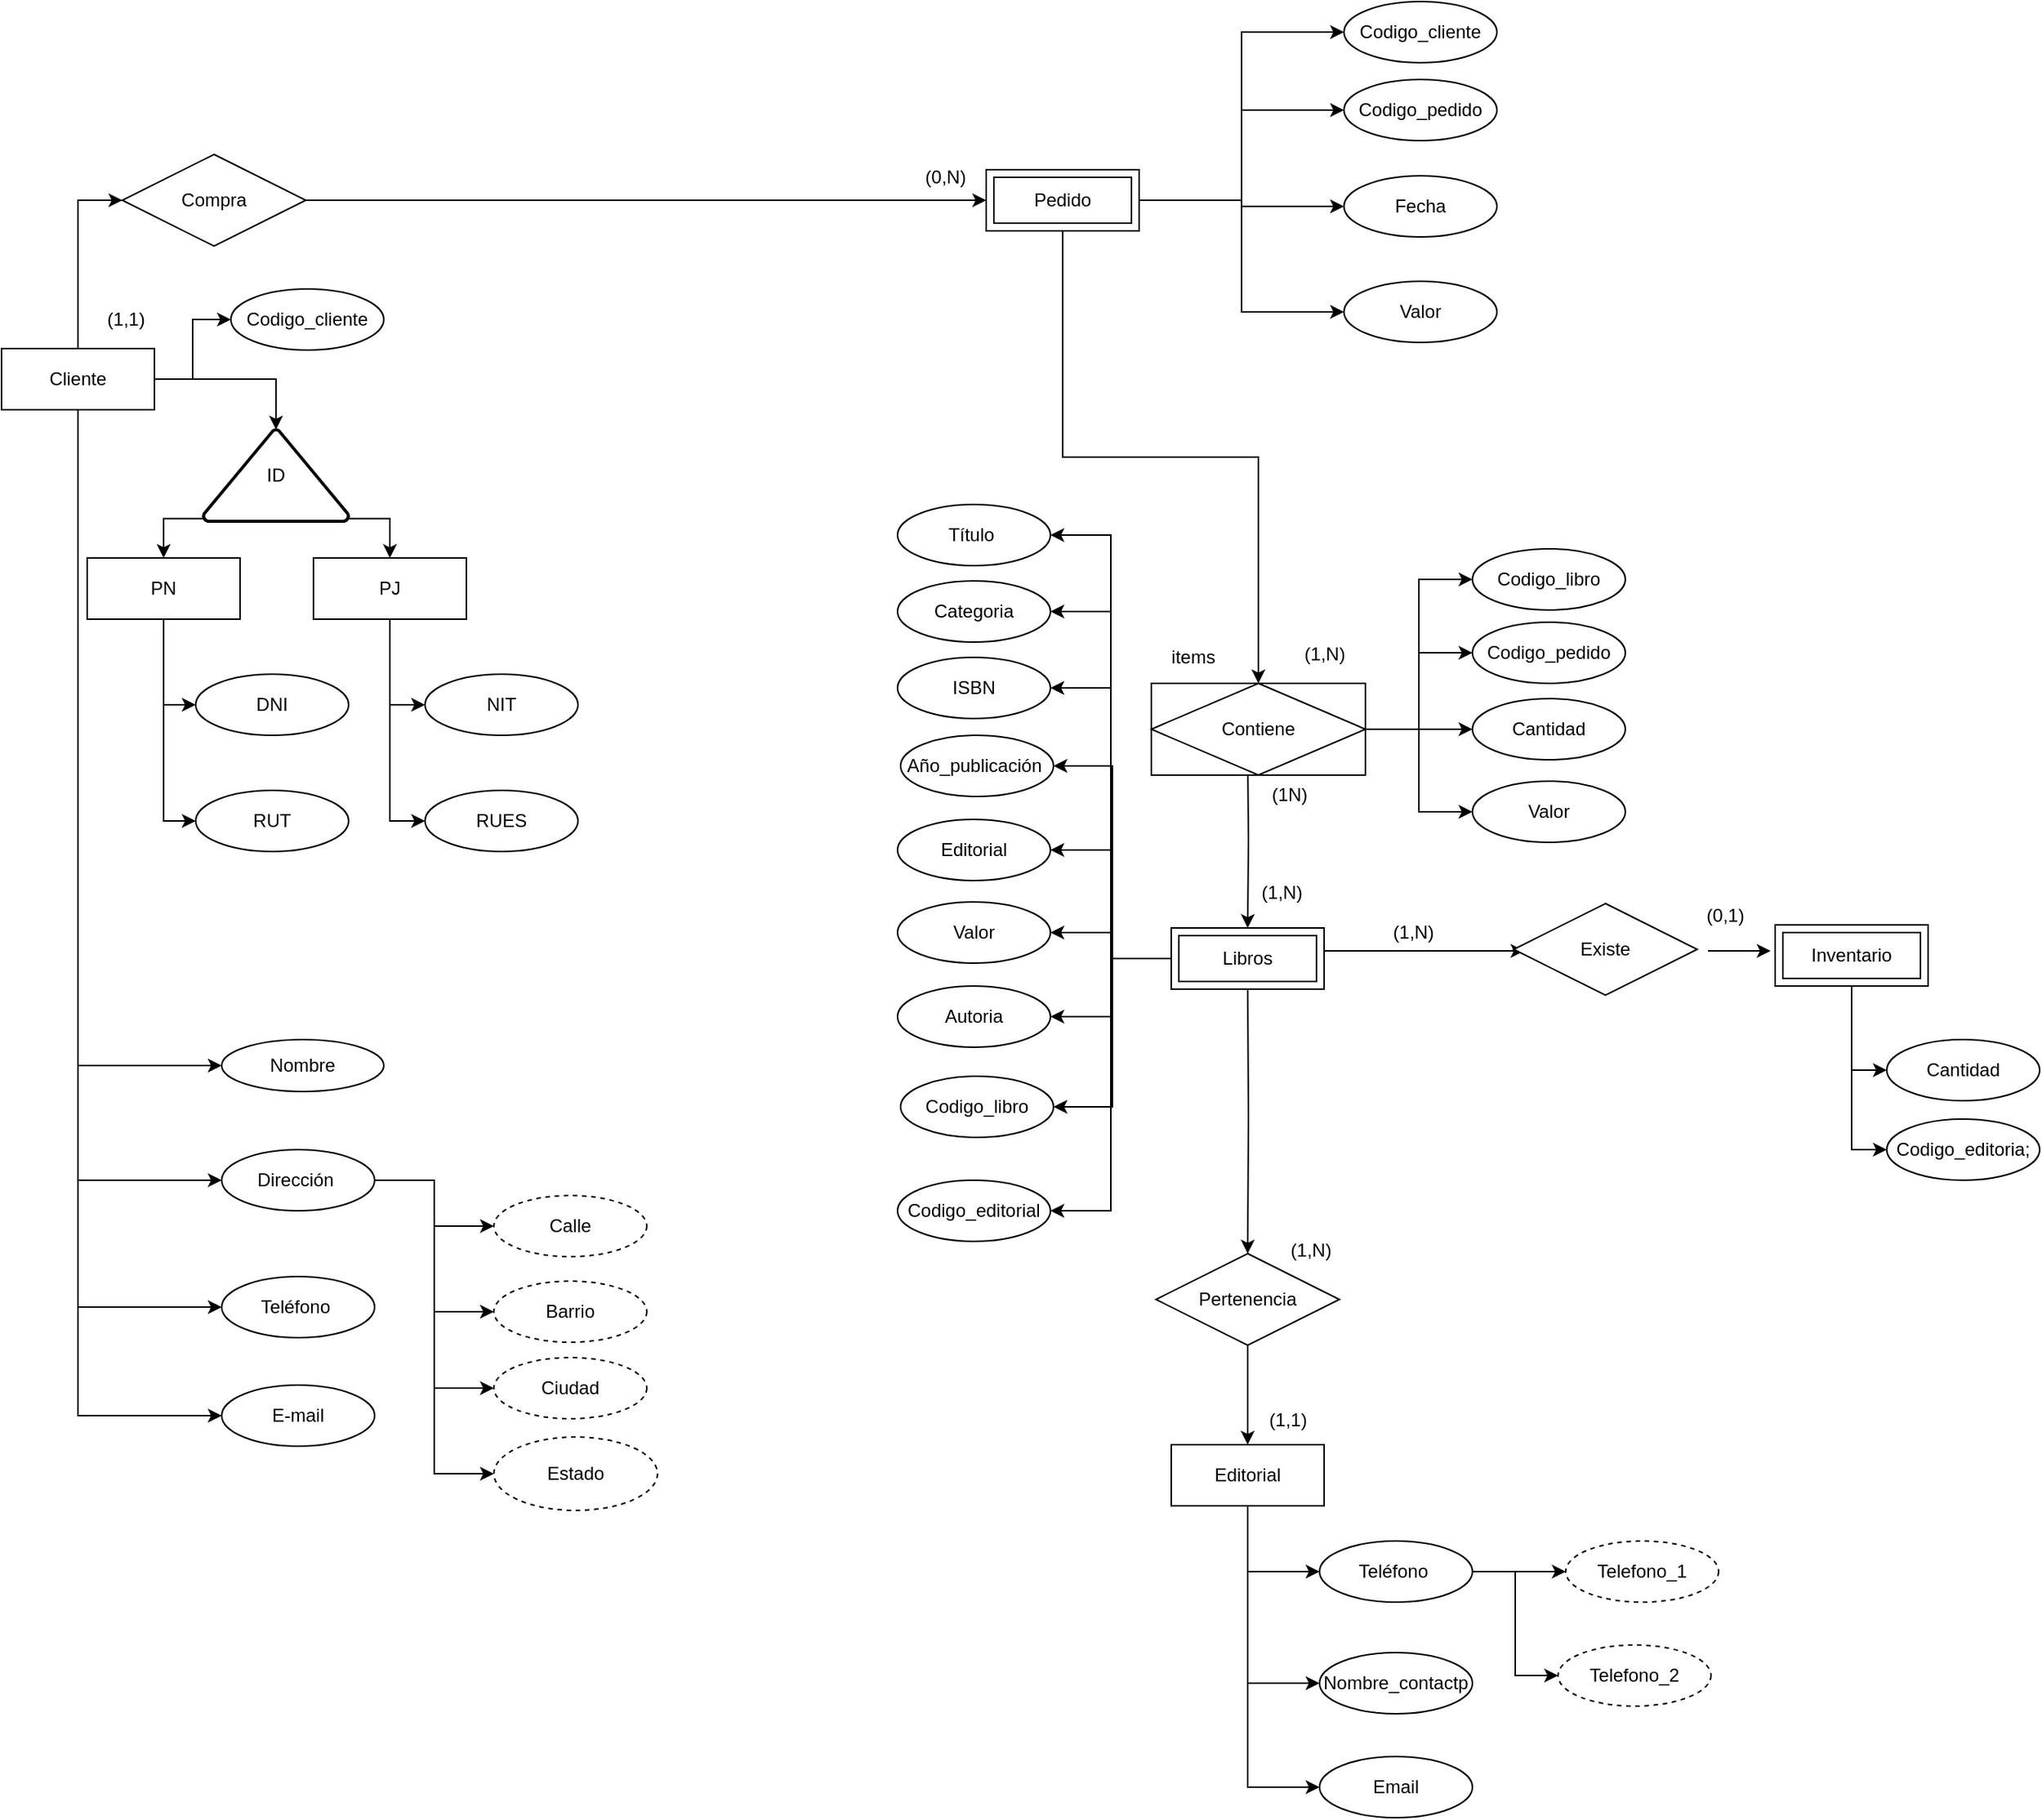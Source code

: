 <mxfile version="27.0.1">
  <diagram name="Página-1" id="LlmxERGBUwi2lxmVgmIf">
    <mxGraphModel grid="0" page="1" gridSize="10" guides="1" tooltips="1" connect="1" arrows="1" fold="1" pageScale="1" pageWidth="827" pageHeight="1169" math="0" shadow="0">
      <root>
        <mxCell id="0" />
        <mxCell id="1" parent="0" />
        <mxCell id="ffY6zmIv9h5H-EZ7Ojry-20" style="edgeStyle=orthogonalEdgeStyle;rounded=0;orthogonalLoop=1;jettySize=auto;html=1;exitX=0.5;exitY=0;exitDx=0;exitDy=0;entryX=0;entryY=0.5;entryDx=0;entryDy=0;" edge="1" parent="1" source="ffY6zmIv9h5H-EZ7Ojry-1" target="ffY6zmIv9h5H-EZ7Ojry-18">
          <mxGeometry relative="1" as="geometry" />
        </mxCell>
        <mxCell id="ffY6zmIv9h5H-EZ7Ojry-47" style="edgeStyle=orthogonalEdgeStyle;rounded=0;orthogonalLoop=1;jettySize=auto;html=1;exitX=0.5;exitY=1;exitDx=0;exitDy=0;entryX=0;entryY=0.5;entryDx=0;entryDy=0;" edge="1" parent="1" source="ffY6zmIv9h5H-EZ7Ojry-1" target="ffY6zmIv9h5H-EZ7Ojry-46">
          <mxGeometry relative="1" as="geometry" />
        </mxCell>
        <mxCell id="ffY6zmIv9h5H-EZ7Ojry-50" style="edgeStyle=orthogonalEdgeStyle;rounded=0;orthogonalLoop=1;jettySize=auto;html=1;exitX=0.5;exitY=1;exitDx=0;exitDy=0;entryX=0;entryY=0.5;entryDx=0;entryDy=0;" edge="1" parent="1" source="ffY6zmIv9h5H-EZ7Ojry-1" target="ffY6zmIv9h5H-EZ7Ojry-49">
          <mxGeometry relative="1" as="geometry" />
        </mxCell>
        <mxCell id="ffY6zmIv9h5H-EZ7Ojry-52" style="edgeStyle=orthogonalEdgeStyle;rounded=0;orthogonalLoop=1;jettySize=auto;html=1;exitX=0.5;exitY=1;exitDx=0;exitDy=0;entryX=0;entryY=0.5;entryDx=0;entryDy=0;" edge="1" parent="1" source="ffY6zmIv9h5H-EZ7Ojry-1" target="ffY6zmIv9h5H-EZ7Ojry-51">
          <mxGeometry relative="1" as="geometry" />
        </mxCell>
        <mxCell id="ffY6zmIv9h5H-EZ7Ojry-54" style="edgeStyle=orthogonalEdgeStyle;rounded=0;orthogonalLoop=1;jettySize=auto;html=1;exitX=0.5;exitY=1;exitDx=0;exitDy=0;entryX=0;entryY=0.5;entryDx=0;entryDy=0;" edge="1" parent="1" source="ffY6zmIv9h5H-EZ7Ojry-1" target="ffY6zmIv9h5H-EZ7Ojry-53">
          <mxGeometry relative="1" as="geometry" />
        </mxCell>
        <mxCell id="ffY6zmIv9h5H-EZ7Ojry-111" style="edgeStyle=orthogonalEdgeStyle;rounded=0;orthogonalLoop=1;jettySize=auto;html=1;exitX=1;exitY=0.5;exitDx=0;exitDy=0;entryX=0;entryY=0.5;entryDx=0;entryDy=0;" edge="1" parent="1" source="ffY6zmIv9h5H-EZ7Ojry-1" target="ffY6zmIv9h5H-EZ7Ojry-110">
          <mxGeometry relative="1" as="geometry" />
        </mxCell>
        <mxCell id="ffY6zmIv9h5H-EZ7Ojry-1" value="Cliente" style="whiteSpace=wrap;html=1;align=center;" vertex="1" parent="1">
          <mxGeometry x="40" y="157" width="100" height="40" as="geometry" />
        </mxCell>
        <mxCell id="ffY6zmIv9h5H-EZ7Ojry-103" style="edgeStyle=orthogonalEdgeStyle;rounded=0;orthogonalLoop=1;jettySize=auto;html=1;exitX=0.5;exitY=1;exitDx=0;exitDy=0;entryX=0;entryY=0.5;entryDx=0;entryDy=0;" edge="1" parent="1" source="ffY6zmIv9h5H-EZ7Ojry-4" target="ffY6zmIv9h5H-EZ7Ojry-84">
          <mxGeometry relative="1" as="geometry" />
        </mxCell>
        <mxCell id="ffY6zmIv9h5H-EZ7Ojry-104" style="edgeStyle=orthogonalEdgeStyle;rounded=0;orthogonalLoop=1;jettySize=auto;html=1;exitX=0.5;exitY=1;exitDx=0;exitDy=0;entryX=0;entryY=0.5;entryDx=0;entryDy=0;" edge="1" parent="1" source="ffY6zmIv9h5H-EZ7Ojry-4" target="ffY6zmIv9h5H-EZ7Ojry-99">
          <mxGeometry relative="1" as="geometry" />
        </mxCell>
        <mxCell id="ffY6zmIv9h5H-EZ7Ojry-105" style="edgeStyle=orthogonalEdgeStyle;rounded=0;orthogonalLoop=1;jettySize=auto;html=1;exitX=0.5;exitY=1;exitDx=0;exitDy=0;entryX=0;entryY=0.5;entryDx=0;entryDy=0;" edge="1" parent="1" source="ffY6zmIv9h5H-EZ7Ojry-4" target="ffY6zmIv9h5H-EZ7Ojry-100">
          <mxGeometry relative="1" as="geometry" />
        </mxCell>
        <mxCell id="ffY6zmIv9h5H-EZ7Ojry-4" value="Editorial" style="whiteSpace=wrap;html=1;align=center;" vertex="1" parent="1">
          <mxGeometry x="805" y="874" width="100" height="40" as="geometry" />
        </mxCell>
        <mxCell id="ffY6zmIv9h5H-EZ7Ojry-32" style="edgeStyle=orthogonalEdgeStyle;rounded=0;orthogonalLoop=1;jettySize=auto;html=1;exitX=0.5;exitY=1;exitDx=0;exitDy=0;entryX=0.5;entryY=0;entryDx=0;entryDy=0;" edge="1" parent="1" target="ffY6zmIv9h5H-EZ7Ojry-31">
          <mxGeometry relative="1" as="geometry">
            <mxPoint x="855" y="571" as="sourcePoint" />
          </mxGeometry>
        </mxCell>
        <mxCell id="ffY6zmIv9h5H-EZ7Ojry-38" style="edgeStyle=orthogonalEdgeStyle;rounded=0;orthogonalLoop=1;jettySize=auto;html=1;exitX=1;exitY=0.5;exitDx=0;exitDy=0;entryX=0;entryY=0.5;entryDx=0;entryDy=0;" edge="1" parent="1">
          <mxGeometry relative="1" as="geometry">
            <mxPoint x="905" y="551" as="sourcePoint" />
            <mxPoint x="1036" y="551" as="targetPoint" />
          </mxGeometry>
        </mxCell>
        <mxCell id="ffY6zmIv9h5H-EZ7Ojry-92" style="edgeStyle=orthogonalEdgeStyle;rounded=0;orthogonalLoop=1;jettySize=auto;html=1;exitX=0;exitY=0.5;exitDx=0;exitDy=0;entryX=1;entryY=0.5;entryDx=0;entryDy=0;" edge="1" parent="1" source="ffY6zmIv9h5H-EZ7Ojry-9" target="ffY6zmIv9h5H-EZ7Ojry-85">
          <mxGeometry relative="1" as="geometry" />
        </mxCell>
        <mxCell id="ffY6zmIv9h5H-EZ7Ojry-93" style="edgeStyle=orthogonalEdgeStyle;rounded=0;orthogonalLoop=1;jettySize=auto;html=1;exitX=0;exitY=0.5;exitDx=0;exitDy=0;entryX=1;entryY=0.5;entryDx=0;entryDy=0;" edge="1" parent="1" source="ffY6zmIv9h5H-EZ7Ojry-9" target="ffY6zmIv9h5H-EZ7Ojry-86">
          <mxGeometry relative="1" as="geometry" />
        </mxCell>
        <mxCell id="ffY6zmIv9h5H-EZ7Ojry-94" style="edgeStyle=orthogonalEdgeStyle;rounded=0;orthogonalLoop=1;jettySize=auto;html=1;exitX=0;exitY=0.5;exitDx=0;exitDy=0;entryX=1;entryY=0.5;entryDx=0;entryDy=0;" edge="1" parent="1" source="ffY6zmIv9h5H-EZ7Ojry-9" target="ffY6zmIv9h5H-EZ7Ojry-87">
          <mxGeometry relative="1" as="geometry" />
        </mxCell>
        <mxCell id="ffY6zmIv9h5H-EZ7Ojry-95" style="edgeStyle=orthogonalEdgeStyle;rounded=0;orthogonalLoop=1;jettySize=auto;html=1;exitX=0;exitY=0.5;exitDx=0;exitDy=0;entryX=1;entryY=0.5;entryDx=0;entryDy=0;" edge="1" parent="1" source="ffY6zmIv9h5H-EZ7Ojry-9" target="ffY6zmIv9h5H-EZ7Ojry-88">
          <mxGeometry relative="1" as="geometry" />
        </mxCell>
        <mxCell id="ffY6zmIv9h5H-EZ7Ojry-96" style="edgeStyle=orthogonalEdgeStyle;rounded=0;orthogonalLoop=1;jettySize=auto;html=1;exitX=0;exitY=0.5;exitDx=0;exitDy=0;entryX=1;entryY=0.5;entryDx=0;entryDy=0;" edge="1" parent="1" source="ffY6zmIv9h5H-EZ7Ojry-9" target="ffY6zmIv9h5H-EZ7Ojry-89">
          <mxGeometry relative="1" as="geometry" />
        </mxCell>
        <mxCell id="ffY6zmIv9h5H-EZ7Ojry-97" style="edgeStyle=orthogonalEdgeStyle;rounded=0;orthogonalLoop=1;jettySize=auto;html=1;exitX=0;exitY=0.5;exitDx=0;exitDy=0;entryX=1;entryY=0.5;entryDx=0;entryDy=0;" edge="1" parent="1" source="ffY6zmIv9h5H-EZ7Ojry-9" target="ffY6zmIv9h5H-EZ7Ojry-90">
          <mxGeometry relative="1" as="geometry" />
        </mxCell>
        <mxCell id="ffY6zmIv9h5H-EZ7Ojry-98" style="edgeStyle=orthogonalEdgeStyle;rounded=0;orthogonalLoop=1;jettySize=auto;html=1;exitX=0;exitY=0.5;exitDx=0;exitDy=0;entryX=1;entryY=0.5;entryDx=0;entryDy=0;" edge="1" parent="1" source="ffY6zmIv9h5H-EZ7Ojry-9" target="ffY6zmIv9h5H-EZ7Ojry-91">
          <mxGeometry relative="1" as="geometry" />
        </mxCell>
        <mxCell id="ffY6zmIv9h5H-EZ7Ojry-126" style="edgeStyle=orthogonalEdgeStyle;rounded=0;orthogonalLoop=1;jettySize=auto;html=1;exitX=0;exitY=0.5;exitDx=0;exitDy=0;entryX=1;entryY=0.5;entryDx=0;entryDy=0;" edge="1" parent="1" source="ffY6zmIv9h5H-EZ7Ojry-9" target="ffY6zmIv9h5H-EZ7Ojry-119">
          <mxGeometry relative="1" as="geometry" />
        </mxCell>
        <mxCell id="ffY6zmIv9h5H-EZ7Ojry-128" style="edgeStyle=orthogonalEdgeStyle;rounded=0;orthogonalLoop=1;jettySize=auto;html=1;exitX=0;exitY=0.5;exitDx=0;exitDy=0;entryX=1;entryY=0.5;entryDx=0;entryDy=0;" edge="1" parent="1" source="ffY6zmIv9h5H-EZ7Ojry-9" target="ffY6zmIv9h5H-EZ7Ojry-127">
          <mxGeometry relative="1" as="geometry" />
        </mxCell>
        <mxCell id="ffY6zmIv9h5H-EZ7Ojry-9" value="Libros" style="shape=ext;margin=3;double=1;whiteSpace=wrap;html=1;align=center;" vertex="1" parent="1">
          <mxGeometry x="805" y="536" width="100" height="40" as="geometry" />
        </mxCell>
        <mxCell id="ffY6zmIv9h5H-EZ7Ojry-82" style="edgeStyle=orthogonalEdgeStyle;rounded=0;orthogonalLoop=1;jettySize=auto;html=1;exitX=0.5;exitY=1;exitDx=0;exitDy=0;entryX=0;entryY=0.5;entryDx=0;entryDy=0;" edge="1" parent="1" source="ffY6zmIv9h5H-EZ7Ojry-11" target="ffY6zmIv9h5H-EZ7Ojry-81">
          <mxGeometry relative="1" as="geometry" />
        </mxCell>
        <mxCell id="ffY6zmIv9h5H-EZ7Ojry-113" style="edgeStyle=orthogonalEdgeStyle;rounded=0;orthogonalLoop=1;jettySize=auto;html=1;exitX=0.5;exitY=1;exitDx=0;exitDy=0;entryX=0;entryY=0.5;entryDx=0;entryDy=0;" edge="1" parent="1" source="ffY6zmIv9h5H-EZ7Ojry-11" target="ffY6zmIv9h5H-EZ7Ojry-112">
          <mxGeometry relative="1" as="geometry" />
        </mxCell>
        <mxCell id="ffY6zmIv9h5H-EZ7Ojry-11" value="Inventario" style="shape=ext;margin=3;double=1;whiteSpace=wrap;html=1;align=center;" vertex="1" parent="1">
          <mxGeometry x="1200" y="534" width="100" height="40" as="geometry" />
        </mxCell>
        <mxCell id="ffY6zmIv9h5H-EZ7Ojry-43" style="edgeStyle=orthogonalEdgeStyle;rounded=0;orthogonalLoop=1;jettySize=auto;html=1;exitX=0.5;exitY=1;exitDx=0;exitDy=0;entryX=0.5;entryY=0;entryDx=0;entryDy=0;" edge="1" parent="1" source="ffY6zmIv9h5H-EZ7Ojry-12" target="ffY6zmIv9h5H-EZ7Ojry-42">
          <mxGeometry relative="1" as="geometry" />
        </mxCell>
        <mxCell id="ffY6zmIv9h5H-EZ7Ojry-79" style="edgeStyle=orthogonalEdgeStyle;rounded=0;orthogonalLoop=1;jettySize=auto;html=1;exitX=1;exitY=0.5;exitDx=0;exitDy=0;entryX=0;entryY=0.5;entryDx=0;entryDy=0;" edge="1" parent="1" source="ffY6zmIv9h5H-EZ7Ojry-12" target="ffY6zmIv9h5H-EZ7Ojry-77">
          <mxGeometry relative="1" as="geometry" />
        </mxCell>
        <mxCell id="ffY6zmIv9h5H-EZ7Ojry-80" style="edgeStyle=orthogonalEdgeStyle;rounded=0;orthogonalLoop=1;jettySize=auto;html=1;exitX=1;exitY=0.5;exitDx=0;exitDy=0;entryX=0;entryY=0.5;entryDx=0;entryDy=0;" edge="1" parent="1" source="ffY6zmIv9h5H-EZ7Ojry-12" target="ffY6zmIv9h5H-EZ7Ojry-78">
          <mxGeometry relative="1" as="geometry" />
        </mxCell>
        <mxCell id="ffY6zmIv9h5H-EZ7Ojry-117" style="edgeStyle=orthogonalEdgeStyle;rounded=0;orthogonalLoop=1;jettySize=auto;html=1;exitX=1;exitY=0.5;exitDx=0;exitDy=0;entryX=0;entryY=0.5;entryDx=0;entryDy=0;" edge="1" parent="1" source="ffY6zmIv9h5H-EZ7Ojry-12" target="ffY6zmIv9h5H-EZ7Ojry-116">
          <mxGeometry relative="1" as="geometry" />
        </mxCell>
        <mxCell id="ffY6zmIv9h5H-EZ7Ojry-118" style="edgeStyle=orthogonalEdgeStyle;rounded=0;orthogonalLoop=1;jettySize=auto;html=1;exitX=1;exitY=0.5;exitDx=0;exitDy=0;entryX=0;entryY=0.5;entryDx=0;entryDy=0;" edge="1" parent="1" source="ffY6zmIv9h5H-EZ7Ojry-12" target="ffY6zmIv9h5H-EZ7Ojry-114">
          <mxGeometry relative="1" as="geometry" />
        </mxCell>
        <mxCell id="ffY6zmIv9h5H-EZ7Ojry-12" value="Pedido" style="shape=ext;margin=3;double=1;whiteSpace=wrap;html=1;align=center;" vertex="1" parent="1">
          <mxGeometry x="684" y="40" width="100" height="40" as="geometry" />
        </mxCell>
        <mxCell id="ffY6zmIv9h5H-EZ7Ojry-109" style="edgeStyle=orthogonalEdgeStyle;rounded=0;orthogonalLoop=1;jettySize=auto;html=1;exitX=1;exitY=0.5;exitDx=0;exitDy=0;entryX=0;entryY=0.5;entryDx=0;entryDy=0;" edge="1" parent="1" source="ffY6zmIv9h5H-EZ7Ojry-18" target="ffY6zmIv9h5H-EZ7Ojry-12">
          <mxGeometry relative="1" as="geometry" />
        </mxCell>
        <mxCell id="ffY6zmIv9h5H-EZ7Ojry-18" value="Compra" style="shape=rhombus;perimeter=rhombusPerimeter;whiteSpace=wrap;html=1;align=center;" vertex="1" parent="1">
          <mxGeometry x="119" y="30" width="120" height="60" as="geometry" />
        </mxCell>
        <mxCell id="ffY6zmIv9h5H-EZ7Ojry-23" value="(1,1)" style="text;html=1;align=center;verticalAlign=middle;resizable=0;points=[];autosize=1;strokeColor=none;fillColor=none;" vertex="1" parent="1">
          <mxGeometry x="96" y="123" width="50" height="30" as="geometry" />
        </mxCell>
        <mxCell id="ffY6zmIv9h5H-EZ7Ojry-27" style="edgeStyle=orthogonalEdgeStyle;rounded=0;orthogonalLoop=1;jettySize=auto;html=1;exitX=0.5;exitY=1;exitDx=0;exitDy=0;entryX=0.5;entryY=0;entryDx=0;entryDy=0;" edge="1" parent="1" target="ffY6zmIv9h5H-EZ7Ojry-9">
          <mxGeometry relative="1" as="geometry">
            <mxPoint x="855" y="420" as="sourcePoint" />
          </mxGeometry>
        </mxCell>
        <mxCell id="ffY6zmIv9h5H-EZ7Ojry-28" value="(1,N)" style="text;html=1;align=center;verticalAlign=middle;resizable=0;points=[];autosize=1;strokeColor=none;fillColor=none;" vertex="1" parent="1">
          <mxGeometry x="880" y="342" width="50" height="30" as="geometry" />
        </mxCell>
        <mxCell id="ffY6zmIv9h5H-EZ7Ojry-30" value="(1,N)" style="text;html=1;align=center;verticalAlign=middle;resizable=0;points=[];autosize=1;strokeColor=none;fillColor=none;" vertex="1" parent="1">
          <mxGeometry x="852" y="498" width="50" height="30" as="geometry" />
        </mxCell>
        <mxCell id="ffY6zmIv9h5H-EZ7Ojry-33" style="edgeStyle=orthogonalEdgeStyle;rounded=0;orthogonalLoop=1;jettySize=auto;html=1;exitX=0.5;exitY=1;exitDx=0;exitDy=0;entryX=0.5;entryY=0;entryDx=0;entryDy=0;" edge="1" parent="1" source="ffY6zmIv9h5H-EZ7Ojry-31" target="ffY6zmIv9h5H-EZ7Ojry-4">
          <mxGeometry relative="1" as="geometry" />
        </mxCell>
        <mxCell id="ffY6zmIv9h5H-EZ7Ojry-31" value="Pertenencia" style="shape=rhombus;perimeter=rhombusPerimeter;whiteSpace=wrap;html=1;align=center;" vertex="1" parent="1">
          <mxGeometry x="795" y="749" width="120" height="60" as="geometry" />
        </mxCell>
        <mxCell id="ffY6zmIv9h5H-EZ7Ojry-34" value="(1,N)" style="text;html=1;align=center;verticalAlign=middle;resizable=0;points=[];autosize=1;strokeColor=none;fillColor=none;" vertex="1" parent="1">
          <mxGeometry x="873" y="734" width="45" height="26" as="geometry" />
        </mxCell>
        <mxCell id="ffY6zmIv9h5H-EZ7Ojry-35" value="(1,1)" style="text;html=1;align=center;verticalAlign=middle;resizable=0;points=[];autosize=1;strokeColor=none;fillColor=none;" vertex="1" parent="1">
          <mxGeometry x="859" y="845" width="43" height="26" as="geometry" />
        </mxCell>
        <mxCell id="ffY6zmIv9h5H-EZ7Ojry-39" style="edgeStyle=orthogonalEdgeStyle;rounded=0;orthogonalLoop=1;jettySize=auto;html=1;exitX=1;exitY=0.5;exitDx=0;exitDy=0;entryX=0;entryY=0.5;entryDx=0;entryDy=0;" edge="1" parent="1">
          <mxGeometry relative="1" as="geometry">
            <mxPoint x="1156" y="551" as="sourcePoint" />
            <mxPoint x="1197" y="551" as="targetPoint" />
          </mxGeometry>
        </mxCell>
        <mxCell id="ffY6zmIv9h5H-EZ7Ojry-36" value="Existe" style="shape=rhombus;perimeter=rhombusPerimeter;whiteSpace=wrap;html=1;align=center;" vertex="1" parent="1">
          <mxGeometry x="1029" y="520" width="120" height="60" as="geometry" />
        </mxCell>
        <mxCell id="ffY6zmIv9h5H-EZ7Ojry-37" value="(1N)" style="text;html=1;align=center;verticalAlign=middle;resizable=0;points=[];autosize=1;strokeColor=none;fillColor=none;" vertex="1" parent="1">
          <mxGeometry x="861" y="436" width="41" height="26" as="geometry" />
        </mxCell>
        <mxCell id="ffY6zmIv9h5H-EZ7Ojry-40" value="(0,1)" style="text;html=1;align=center;verticalAlign=middle;resizable=0;points=[];autosize=1;strokeColor=none;fillColor=none;" vertex="1" parent="1">
          <mxGeometry x="1145" y="515" width="43" height="26" as="geometry" />
        </mxCell>
        <mxCell id="ffY6zmIv9h5H-EZ7Ojry-24" value="(0,N)" style="text;html=1;align=center;verticalAlign=middle;resizable=0;points=[];autosize=1;strokeColor=none;fillColor=none;" vertex="1" parent="1">
          <mxGeometry x="632" y="30" width="50" height="30" as="geometry" />
        </mxCell>
        <mxCell id="ffY6zmIv9h5H-EZ7Ojry-123" style="edgeStyle=orthogonalEdgeStyle;rounded=0;orthogonalLoop=1;jettySize=auto;html=1;exitX=1;exitY=0.5;exitDx=0;exitDy=0;entryX=0;entryY=0.5;entryDx=0;entryDy=0;" edge="1" parent="1" source="ffY6zmIv9h5H-EZ7Ojry-42" target="ffY6zmIv9h5H-EZ7Ojry-121">
          <mxGeometry relative="1" as="geometry" />
        </mxCell>
        <mxCell id="ffY6zmIv9h5H-EZ7Ojry-124" style="edgeStyle=orthogonalEdgeStyle;rounded=0;orthogonalLoop=1;jettySize=auto;html=1;exitX=1;exitY=0.5;exitDx=0;exitDy=0;entryX=0;entryY=0.5;entryDx=0;entryDy=0;" edge="1" parent="1" source="ffY6zmIv9h5H-EZ7Ojry-42" target="ffY6zmIv9h5H-EZ7Ojry-122">
          <mxGeometry relative="1" as="geometry" />
        </mxCell>
        <mxCell id="ffY6zmIv9h5H-EZ7Ojry-130" style="edgeStyle=orthogonalEdgeStyle;rounded=0;orthogonalLoop=1;jettySize=auto;html=1;exitX=1;exitY=0.5;exitDx=0;exitDy=0;entryX=0;entryY=0.5;entryDx=0;entryDy=0;" edge="1" parent="1" source="ffY6zmIv9h5H-EZ7Ojry-42" target="ffY6zmIv9h5H-EZ7Ojry-125">
          <mxGeometry relative="1" as="geometry" />
        </mxCell>
        <mxCell id="ffY6zmIv9h5H-EZ7Ojry-131" style="edgeStyle=orthogonalEdgeStyle;rounded=0;orthogonalLoop=1;jettySize=auto;html=1;exitX=1;exitY=0.5;exitDx=0;exitDy=0;entryX=0;entryY=0.5;entryDx=0;entryDy=0;" edge="1" parent="1" source="ffY6zmIv9h5H-EZ7Ojry-42" target="ffY6zmIv9h5H-EZ7Ojry-129">
          <mxGeometry relative="1" as="geometry" />
        </mxCell>
        <mxCell id="ffY6zmIv9h5H-EZ7Ojry-42" value="Contiene" style="shape=associativeEntity;whiteSpace=wrap;html=1;align=center;" vertex="1" parent="1">
          <mxGeometry x="792" y="376" width="140" height="60" as="geometry" />
        </mxCell>
        <mxCell id="ffY6zmIv9h5H-EZ7Ojry-44" value="items" style="text;html=1;align=center;verticalAlign=middle;resizable=0;points=[];autosize=1;strokeColor=none;fillColor=none;" vertex="1" parent="1">
          <mxGeometry x="795" y="346" width="47" height="26" as="geometry" />
        </mxCell>
        <mxCell id="ffY6zmIv9h5H-EZ7Ojry-45" value="(1,N)" style="text;html=1;align=center;verticalAlign=middle;resizable=0;points=[];autosize=1;strokeColor=none;fillColor=none;" vertex="1" parent="1">
          <mxGeometry x="940" y="526" width="45" height="26" as="geometry" />
        </mxCell>
        <mxCell id="ffY6zmIv9h5H-EZ7Ojry-46" value="Nombre" style="ellipse;whiteSpace=wrap;html=1;align=center;" vertex="1" parent="1">
          <mxGeometry x="184" y="609" width="106" height="34" as="geometry" />
        </mxCell>
        <mxCell id="ffY6zmIv9h5H-EZ7Ojry-59" style="edgeStyle=orthogonalEdgeStyle;rounded=0;orthogonalLoop=1;jettySize=auto;html=1;exitX=1;exitY=0.5;exitDx=0;exitDy=0;entryX=0;entryY=0.5;entryDx=0;entryDy=0;" edge="1" parent="1" source="ffY6zmIv9h5H-EZ7Ojry-49" target="ffY6zmIv9h5H-EZ7Ojry-56">
          <mxGeometry relative="1" as="geometry" />
        </mxCell>
        <mxCell id="ffY6zmIv9h5H-EZ7Ojry-60" style="edgeStyle=orthogonalEdgeStyle;rounded=0;orthogonalLoop=1;jettySize=auto;html=1;exitX=1;exitY=0.5;exitDx=0;exitDy=0;entryX=0;entryY=0.5;entryDx=0;entryDy=0;" edge="1" parent="1" source="ffY6zmIv9h5H-EZ7Ojry-49" target="ffY6zmIv9h5H-EZ7Ojry-55">
          <mxGeometry relative="1" as="geometry" />
        </mxCell>
        <mxCell id="ffY6zmIv9h5H-EZ7Ojry-61" style="edgeStyle=orthogonalEdgeStyle;rounded=0;orthogonalLoop=1;jettySize=auto;html=1;exitX=1;exitY=0.5;exitDx=0;exitDy=0;entryX=0;entryY=0.5;entryDx=0;entryDy=0;" edge="1" parent="1" source="ffY6zmIv9h5H-EZ7Ojry-49" target="ffY6zmIv9h5H-EZ7Ojry-57">
          <mxGeometry relative="1" as="geometry" />
        </mxCell>
        <mxCell id="ffY6zmIv9h5H-EZ7Ojry-62" style="edgeStyle=orthogonalEdgeStyle;rounded=0;orthogonalLoop=1;jettySize=auto;html=1;exitX=1;exitY=0.5;exitDx=0;exitDy=0;entryX=0;entryY=0.5;entryDx=0;entryDy=0;" edge="1" parent="1" source="ffY6zmIv9h5H-EZ7Ojry-49" target="ffY6zmIv9h5H-EZ7Ojry-58">
          <mxGeometry relative="1" as="geometry" />
        </mxCell>
        <mxCell id="ffY6zmIv9h5H-EZ7Ojry-49" value="Dirección&amp;nbsp;" style="ellipse;whiteSpace=wrap;html=1;align=center;" vertex="1" parent="1">
          <mxGeometry x="184" y="681" width="100" height="40" as="geometry" />
        </mxCell>
        <mxCell id="ffY6zmIv9h5H-EZ7Ojry-51" value="Teléfono&amp;nbsp;" style="ellipse;whiteSpace=wrap;html=1;align=center;" vertex="1" parent="1">
          <mxGeometry x="184" y="764" width="100" height="40" as="geometry" />
        </mxCell>
        <mxCell id="ffY6zmIv9h5H-EZ7Ojry-53" value="E-mail" style="ellipse;whiteSpace=wrap;html=1;align=center;" vertex="1" parent="1">
          <mxGeometry x="184" y="835" width="100" height="40" as="geometry" />
        </mxCell>
        <mxCell id="ffY6zmIv9h5H-EZ7Ojry-55" value="Barrio" style="ellipse;whiteSpace=wrap;html=1;align=center;dashed=1;" vertex="1" parent="1">
          <mxGeometry x="362" y="767" width="100" height="40" as="geometry" />
        </mxCell>
        <mxCell id="ffY6zmIv9h5H-EZ7Ojry-56" value="Calle" style="ellipse;whiteSpace=wrap;html=1;align=center;dashed=1;" vertex="1" parent="1">
          <mxGeometry x="362" y="711" width="100" height="40" as="geometry" />
        </mxCell>
        <mxCell id="ffY6zmIv9h5H-EZ7Ojry-57" value="Ciudad" style="ellipse;whiteSpace=wrap;html=1;align=center;dashed=1;" vertex="1" parent="1">
          <mxGeometry x="362" y="817" width="100" height="40" as="geometry" />
        </mxCell>
        <mxCell id="ffY6zmIv9h5H-EZ7Ojry-58" value="Estado" style="ellipse;whiteSpace=wrap;html=1;align=center;dashed=1;" vertex="1" parent="1">
          <mxGeometry x="362" y="869" width="107" height="48" as="geometry" />
        </mxCell>
        <mxCell id="ffY6zmIv9h5H-EZ7Ojry-67" style="edgeStyle=orthogonalEdgeStyle;rounded=0;orthogonalLoop=1;jettySize=auto;html=1;exitX=0.01;exitY=0.97;exitDx=0;exitDy=0;exitPerimeter=0;entryX=0.5;entryY=0;entryDx=0;entryDy=0;" edge="1" parent="1" source="ffY6zmIv9h5H-EZ7Ojry-63" target="ffY6zmIv9h5H-EZ7Ojry-66">
          <mxGeometry relative="1" as="geometry" />
        </mxCell>
        <mxCell id="ffY6zmIv9h5H-EZ7Ojry-68" style="edgeStyle=orthogonalEdgeStyle;rounded=0;orthogonalLoop=1;jettySize=auto;html=1;exitX=0.99;exitY=0.97;exitDx=0;exitDy=0;exitPerimeter=0;entryX=0.5;entryY=0;entryDx=0;entryDy=0;" edge="1" parent="1" source="ffY6zmIv9h5H-EZ7Ojry-63" target="ffY6zmIv9h5H-EZ7Ojry-65">
          <mxGeometry relative="1" as="geometry" />
        </mxCell>
        <mxCell id="ffY6zmIv9h5H-EZ7Ojry-63" value="ID" style="strokeWidth=2;html=1;shape=mxgraph.flowchart.extract_or_measurement;whiteSpace=wrap;" vertex="1" parent="1">
          <mxGeometry x="172" y="210" width="95" height="60" as="geometry" />
        </mxCell>
        <mxCell id="ffY6zmIv9h5H-EZ7Ojry-64" style="edgeStyle=orthogonalEdgeStyle;rounded=0;orthogonalLoop=1;jettySize=auto;html=1;exitX=1;exitY=0.5;exitDx=0;exitDy=0;entryX=0.5;entryY=0;entryDx=0;entryDy=0;entryPerimeter=0;" edge="1" parent="1" source="ffY6zmIv9h5H-EZ7Ojry-1" target="ffY6zmIv9h5H-EZ7Ojry-63">
          <mxGeometry relative="1" as="geometry" />
        </mxCell>
        <mxCell id="ffY6zmIv9h5H-EZ7Ojry-75" style="edgeStyle=orthogonalEdgeStyle;rounded=0;orthogonalLoop=1;jettySize=auto;html=1;exitX=0.5;exitY=1;exitDx=0;exitDy=0;entryX=0;entryY=0.5;entryDx=0;entryDy=0;" edge="1" parent="1" source="ffY6zmIv9h5H-EZ7Ojry-65" target="ffY6zmIv9h5H-EZ7Ojry-71">
          <mxGeometry relative="1" as="geometry" />
        </mxCell>
        <mxCell id="ffY6zmIv9h5H-EZ7Ojry-76" style="edgeStyle=orthogonalEdgeStyle;rounded=0;orthogonalLoop=1;jettySize=auto;html=1;exitX=0.5;exitY=1;exitDx=0;exitDy=0;entryX=0;entryY=0.5;entryDx=0;entryDy=0;" edge="1" parent="1" source="ffY6zmIv9h5H-EZ7Ojry-65" target="ffY6zmIv9h5H-EZ7Ojry-72">
          <mxGeometry relative="1" as="geometry" />
        </mxCell>
        <mxCell id="ffY6zmIv9h5H-EZ7Ojry-65" value="PJ" style="whiteSpace=wrap;html=1;align=center;" vertex="1" parent="1">
          <mxGeometry x="244" y="294" width="100" height="40" as="geometry" />
        </mxCell>
        <mxCell id="ffY6zmIv9h5H-EZ7Ojry-73" style="edgeStyle=orthogonalEdgeStyle;rounded=0;orthogonalLoop=1;jettySize=auto;html=1;exitX=0.5;exitY=1;exitDx=0;exitDy=0;entryX=0;entryY=0.5;entryDx=0;entryDy=0;" edge="1" parent="1" source="ffY6zmIv9h5H-EZ7Ojry-66" target="ffY6zmIv9h5H-EZ7Ojry-69">
          <mxGeometry relative="1" as="geometry" />
        </mxCell>
        <mxCell id="ffY6zmIv9h5H-EZ7Ojry-74" style="edgeStyle=orthogonalEdgeStyle;rounded=0;orthogonalLoop=1;jettySize=auto;html=1;exitX=0.5;exitY=1;exitDx=0;exitDy=0;entryX=0;entryY=0.5;entryDx=0;entryDy=0;" edge="1" parent="1" source="ffY6zmIv9h5H-EZ7Ojry-66" target="ffY6zmIv9h5H-EZ7Ojry-70">
          <mxGeometry relative="1" as="geometry" />
        </mxCell>
        <mxCell id="ffY6zmIv9h5H-EZ7Ojry-66" value="PN" style="whiteSpace=wrap;html=1;align=center;" vertex="1" parent="1">
          <mxGeometry x="96" y="294" width="100" height="40" as="geometry" />
        </mxCell>
        <mxCell id="ffY6zmIv9h5H-EZ7Ojry-69" value="DNI" style="ellipse;whiteSpace=wrap;html=1;align=center;" vertex="1" parent="1">
          <mxGeometry x="167" y="370" width="100" height="40" as="geometry" />
        </mxCell>
        <mxCell id="ffY6zmIv9h5H-EZ7Ojry-70" value="RUT" style="ellipse;whiteSpace=wrap;html=1;align=center;" vertex="1" parent="1">
          <mxGeometry x="167" y="446" width="100" height="40" as="geometry" />
        </mxCell>
        <mxCell id="ffY6zmIv9h5H-EZ7Ojry-71" value="NIT" style="ellipse;whiteSpace=wrap;html=1;align=center;" vertex="1" parent="1">
          <mxGeometry x="317" y="370" width="100" height="40" as="geometry" />
        </mxCell>
        <mxCell id="ffY6zmIv9h5H-EZ7Ojry-72" value="RUES" style="ellipse;whiteSpace=wrap;html=1;align=center;" vertex="1" parent="1">
          <mxGeometry x="317" y="446" width="100" height="40" as="geometry" />
        </mxCell>
        <mxCell id="ffY6zmIv9h5H-EZ7Ojry-77" value="Fecha" style="ellipse;whiteSpace=wrap;html=1;align=center;" vertex="1" parent="1">
          <mxGeometry x="918" y="44" width="100" height="40" as="geometry" />
        </mxCell>
        <mxCell id="ffY6zmIv9h5H-EZ7Ojry-78" value="Valor" style="ellipse;whiteSpace=wrap;html=1;align=center;" vertex="1" parent="1">
          <mxGeometry x="918" y="113" width="100" height="40" as="geometry" />
        </mxCell>
        <mxCell id="ffY6zmIv9h5H-EZ7Ojry-81" value="Cantidad" style="ellipse;whiteSpace=wrap;html=1;align=center;" vertex="1" parent="1">
          <mxGeometry x="1273" y="609" width="100" height="40" as="geometry" />
        </mxCell>
        <mxCell id="ffY6zmIv9h5H-EZ7Ojry-107" style="edgeStyle=orthogonalEdgeStyle;rounded=0;orthogonalLoop=1;jettySize=auto;html=1;exitX=1;exitY=0.5;exitDx=0;exitDy=0;" edge="1" parent="1" source="ffY6zmIv9h5H-EZ7Ojry-84" target="ffY6zmIv9h5H-EZ7Ojry-101">
          <mxGeometry relative="1" as="geometry" />
        </mxCell>
        <mxCell id="ffY6zmIv9h5H-EZ7Ojry-108" style="edgeStyle=orthogonalEdgeStyle;rounded=0;orthogonalLoop=1;jettySize=auto;html=1;exitX=1;exitY=0.5;exitDx=0;exitDy=0;entryX=0;entryY=0.5;entryDx=0;entryDy=0;" edge="1" parent="1" source="ffY6zmIv9h5H-EZ7Ojry-84" target="ffY6zmIv9h5H-EZ7Ojry-102">
          <mxGeometry relative="1" as="geometry" />
        </mxCell>
        <mxCell id="ffY6zmIv9h5H-EZ7Ojry-84" value="Teléfono&amp;nbsp;" style="ellipse;whiteSpace=wrap;html=1;align=center;" vertex="1" parent="1">
          <mxGeometry x="902" y="937" width="100" height="40" as="geometry" />
        </mxCell>
        <mxCell id="ffY6zmIv9h5H-EZ7Ojry-85" value="Título&amp;nbsp;" style="ellipse;whiteSpace=wrap;html=1;align=center;" vertex="1" parent="1">
          <mxGeometry x="626" y="259" width="100" height="40" as="geometry" />
        </mxCell>
        <mxCell id="ffY6zmIv9h5H-EZ7Ojry-86" value="Categoria" style="ellipse;whiteSpace=wrap;html=1;align=center;" vertex="1" parent="1">
          <mxGeometry x="626" y="309" width="100" height="40" as="geometry" />
        </mxCell>
        <mxCell id="ffY6zmIv9h5H-EZ7Ojry-87" value="ISBN" style="ellipse;whiteSpace=wrap;html=1;align=center;" vertex="1" parent="1">
          <mxGeometry x="626" y="359" width="100" height="40" as="geometry" />
        </mxCell>
        <mxCell id="ffY6zmIv9h5H-EZ7Ojry-88" value="Año_publicación&amp;nbsp;" style="ellipse;whiteSpace=wrap;html=1;align=center;" vertex="1" parent="1">
          <mxGeometry x="628" y="410" width="100" height="40" as="geometry" />
        </mxCell>
        <mxCell id="ffY6zmIv9h5H-EZ7Ojry-89" value="Editorial" style="ellipse;whiteSpace=wrap;html=1;align=center;" vertex="1" parent="1">
          <mxGeometry x="626" y="465" width="100" height="40" as="geometry" />
        </mxCell>
        <mxCell id="ffY6zmIv9h5H-EZ7Ojry-90" value="Valor" style="ellipse;whiteSpace=wrap;html=1;align=center;" vertex="1" parent="1">
          <mxGeometry x="626" y="519" width="100" height="40" as="geometry" />
        </mxCell>
        <mxCell id="ffY6zmIv9h5H-EZ7Ojry-91" value="Autoria" style="ellipse;whiteSpace=wrap;html=1;align=center;" vertex="1" parent="1">
          <mxGeometry x="626" y="574" width="100" height="40" as="geometry" />
        </mxCell>
        <mxCell id="ffY6zmIv9h5H-EZ7Ojry-99" value="Nombre_contactp" style="ellipse;whiteSpace=wrap;html=1;align=center;" vertex="1" parent="1">
          <mxGeometry x="902" y="1010" width="100" height="40" as="geometry" />
        </mxCell>
        <mxCell id="ffY6zmIv9h5H-EZ7Ojry-100" value="Email" style="ellipse;whiteSpace=wrap;html=1;align=center;" vertex="1" parent="1">
          <mxGeometry x="902" y="1078" width="100" height="40" as="geometry" />
        </mxCell>
        <mxCell id="ffY6zmIv9h5H-EZ7Ojry-101" value="Telefono_1" style="ellipse;whiteSpace=wrap;html=1;align=center;dashed=1;" vertex="1" parent="1">
          <mxGeometry x="1063" y="937" width="100" height="40" as="geometry" />
        </mxCell>
        <mxCell id="ffY6zmIv9h5H-EZ7Ojry-102" value="Telefono_2" style="ellipse;whiteSpace=wrap;html=1;align=center;dashed=1;" vertex="1" parent="1">
          <mxGeometry x="1058" y="1005" width="100" height="40" as="geometry" />
        </mxCell>
        <mxCell id="ffY6zmIv9h5H-EZ7Ojry-110" value="Codigo_cliente" style="ellipse;whiteSpace=wrap;html=1;align=center;" vertex="1" parent="1">
          <mxGeometry x="190" y="118" width="100" height="40" as="geometry" />
        </mxCell>
        <mxCell id="ffY6zmIv9h5H-EZ7Ojry-112" value="Codigo_editoria;" style="ellipse;whiteSpace=wrap;html=1;align=center;" vertex="1" parent="1">
          <mxGeometry x="1273" y="661" width="100" height="40" as="geometry" />
        </mxCell>
        <mxCell id="ffY6zmIv9h5H-EZ7Ojry-114" value="Codigo_cliente" style="ellipse;whiteSpace=wrap;html=1;align=center;" vertex="1" parent="1">
          <mxGeometry x="918" y="-70" width="100" height="40" as="geometry" />
        </mxCell>
        <mxCell id="ffY6zmIv9h5H-EZ7Ojry-116" value="Codigo_pedido" style="ellipse;whiteSpace=wrap;html=1;align=center;" vertex="1" parent="1">
          <mxGeometry x="918" y="-19" width="100" height="40" as="geometry" />
        </mxCell>
        <mxCell id="ffY6zmIv9h5H-EZ7Ojry-119" value="Codigo_editorial" style="ellipse;whiteSpace=wrap;html=1;align=center;" vertex="1" parent="1">
          <mxGeometry x="626" y="701" width="100" height="40" as="geometry" />
        </mxCell>
        <mxCell id="ffY6zmIv9h5H-EZ7Ojry-121" value="Cantidad" style="ellipse;whiteSpace=wrap;html=1;align=center;" vertex="1" parent="1">
          <mxGeometry x="1002" y="386" width="100" height="40" as="geometry" />
        </mxCell>
        <mxCell id="ffY6zmIv9h5H-EZ7Ojry-122" value="Valor" style="ellipse;whiteSpace=wrap;html=1;align=center;" vertex="1" parent="1">
          <mxGeometry x="1002" y="440" width="100" height="40" as="geometry" />
        </mxCell>
        <mxCell id="ffY6zmIv9h5H-EZ7Ojry-125" value="Codigo_pedido" style="ellipse;whiteSpace=wrap;html=1;align=center;" vertex="1" parent="1">
          <mxGeometry x="1002" y="336" width="100" height="40" as="geometry" />
        </mxCell>
        <mxCell id="ffY6zmIv9h5H-EZ7Ojry-127" value="Codigo_libro" style="ellipse;whiteSpace=wrap;html=1;align=center;" vertex="1" parent="1">
          <mxGeometry x="628" y="633" width="100" height="40" as="geometry" />
        </mxCell>
        <mxCell id="ffY6zmIv9h5H-EZ7Ojry-129" value="Codigo_libro" style="ellipse;whiteSpace=wrap;html=1;align=center;" vertex="1" parent="1">
          <mxGeometry x="1002" y="288" width="100" height="40" as="geometry" />
        </mxCell>
      </root>
    </mxGraphModel>
  </diagram>
</mxfile>
